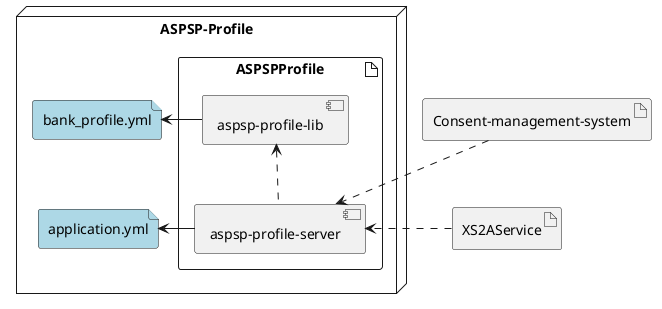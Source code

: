 @startuml

artifact XS2AService as xs2a
artifact "Consent-management-system" as CMS
CMS -[hidden]- xs2a

node "ASPSP-Profile" as node_profile {
    artifact "ASPSPProfile" {
        component "aspsp-profile-lib" as lib
        component "aspsp-profile-server" as server

        lib <.. server
    }
    file "application.yml" as config #lightblue
    file "bank_profile.yml" as bank_profile #lightblue

    server -> config
    lib -> bank_profile
    bank_profile -[hidden]- config
}

xs2a .> server
CMS .> server

@enduml
